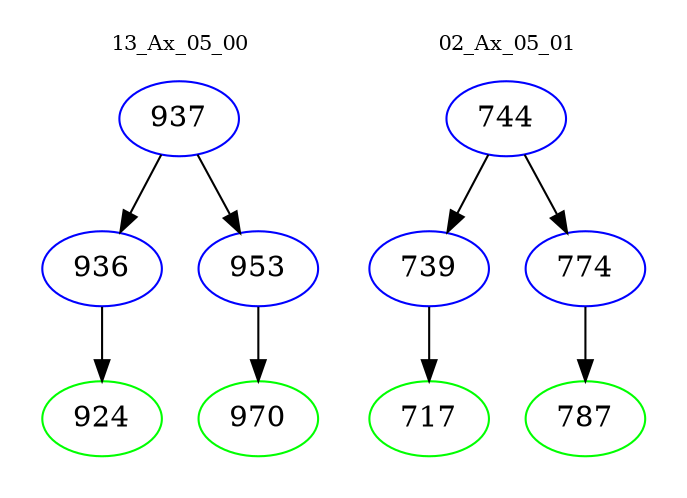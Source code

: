 digraph{
subgraph cluster_0 {
color = white
label = "13_Ax_05_00";
fontsize=10;
T0_937 [label="937", color="blue"]
T0_937 -> T0_936 [color="black"]
T0_936 [label="936", color="blue"]
T0_936 -> T0_924 [color="black"]
T0_924 [label="924", color="green"]
T0_937 -> T0_953 [color="black"]
T0_953 [label="953", color="blue"]
T0_953 -> T0_970 [color="black"]
T0_970 [label="970", color="green"]
}
subgraph cluster_1 {
color = white
label = "02_Ax_05_01";
fontsize=10;
T1_744 [label="744", color="blue"]
T1_744 -> T1_739 [color="black"]
T1_739 [label="739", color="blue"]
T1_739 -> T1_717 [color="black"]
T1_717 [label="717", color="green"]
T1_744 -> T1_774 [color="black"]
T1_774 [label="774", color="blue"]
T1_774 -> T1_787 [color="black"]
T1_787 [label="787", color="green"]
}
}
